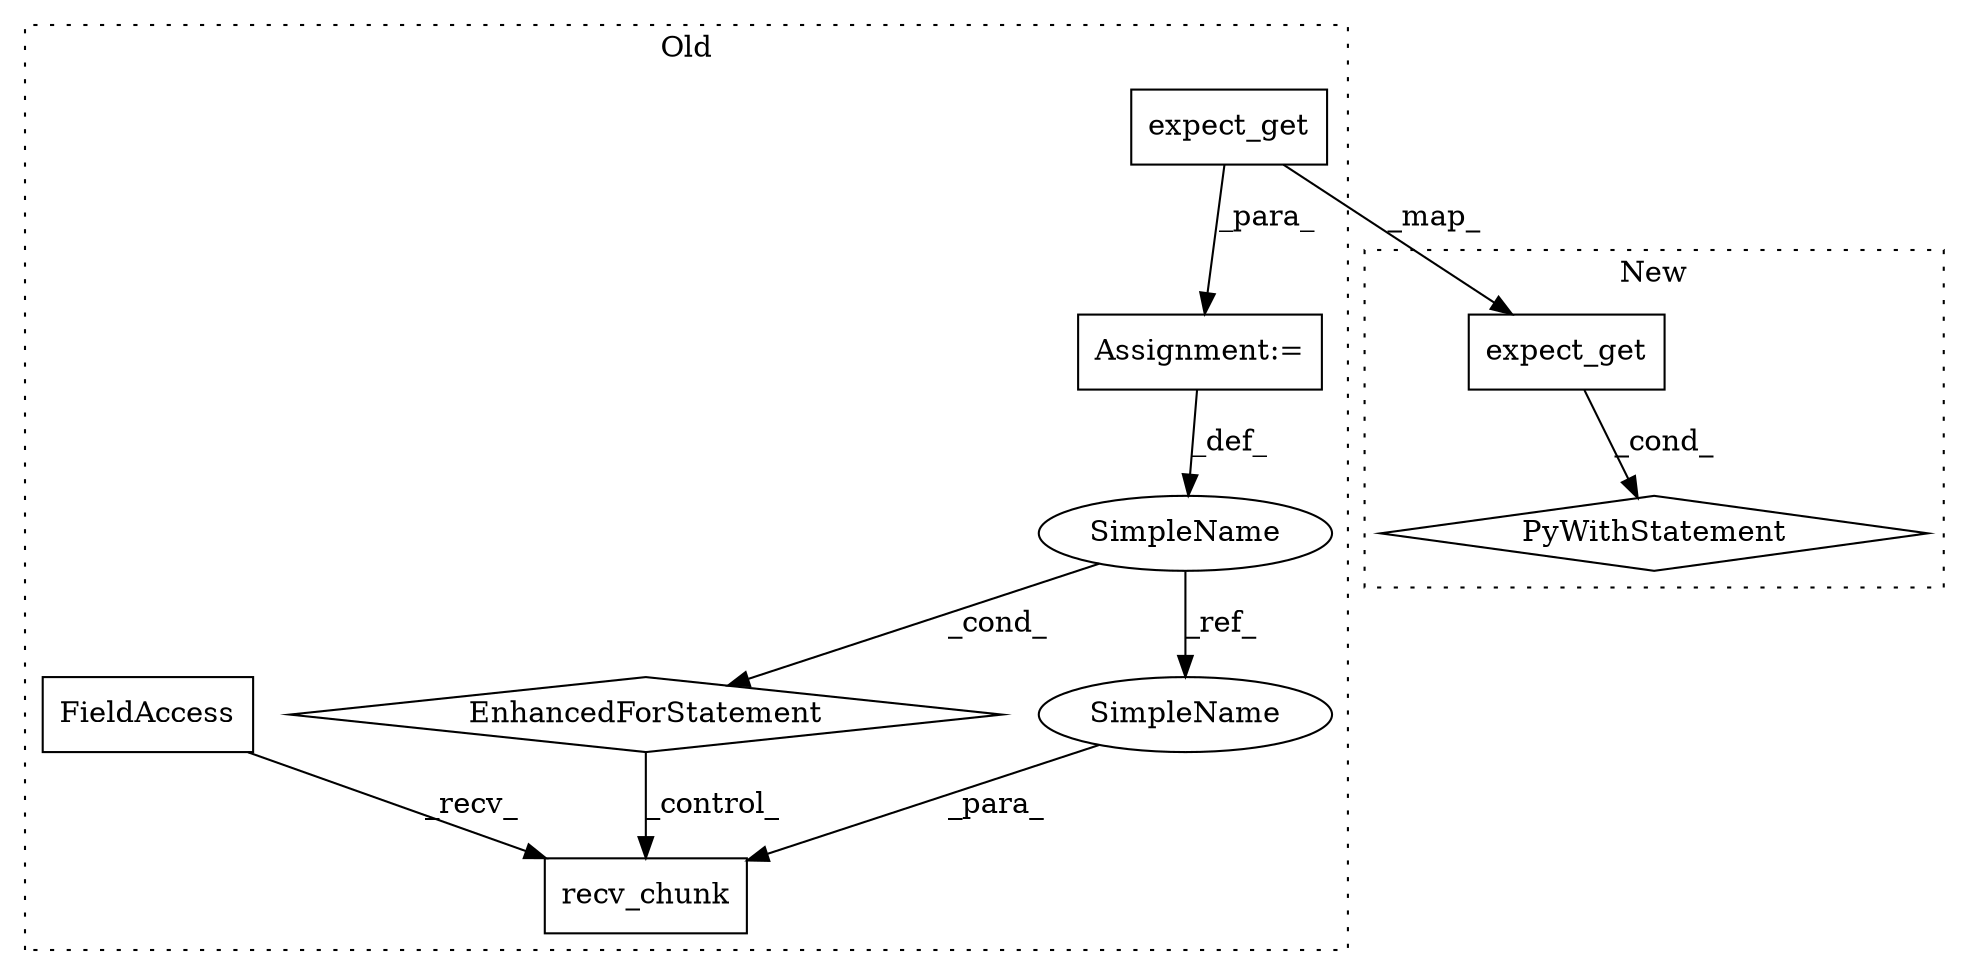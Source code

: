 digraph G {
subgraph cluster0 {
1 [label="expect_get" a="32" s="4691,4719" l="11,1" shape="box"];
3 [label="EnhancedForStatement" a="70" s="4617,4720" l="53,2" shape="diamond"];
5 [label="Assignment:=" a="7" s="4617,4720" l="53,2" shape="box"];
6 [label="SimpleName" a="42" s="4678" l="5" shape="ellipse"];
7 [label="recv_chunk" a="32" s="4744,4760" l="11,1" shape="box"];
8 [label="FieldAccess" a="22" s="4730" l="13" shape="box"];
9 [label="SimpleName" a="42" s="4755" l="5" shape="ellipse"];
label = "Old";
style="dotted";
}
subgraph cluster1 {
2 [label="expect_get" a="32" s="5544,5572" l="11,1" shape="box"];
4 [label="PyWithStatement" a="104" s="5529,5573" l="10,2" shape="diamond"];
label = "New";
style="dotted";
}
1 -> 2 [label="_map_"];
1 -> 5 [label="_para_"];
2 -> 4 [label="_cond_"];
3 -> 7 [label="_control_"];
5 -> 6 [label="_def_"];
6 -> 9 [label="_ref_"];
6 -> 3 [label="_cond_"];
8 -> 7 [label="_recv_"];
9 -> 7 [label="_para_"];
}